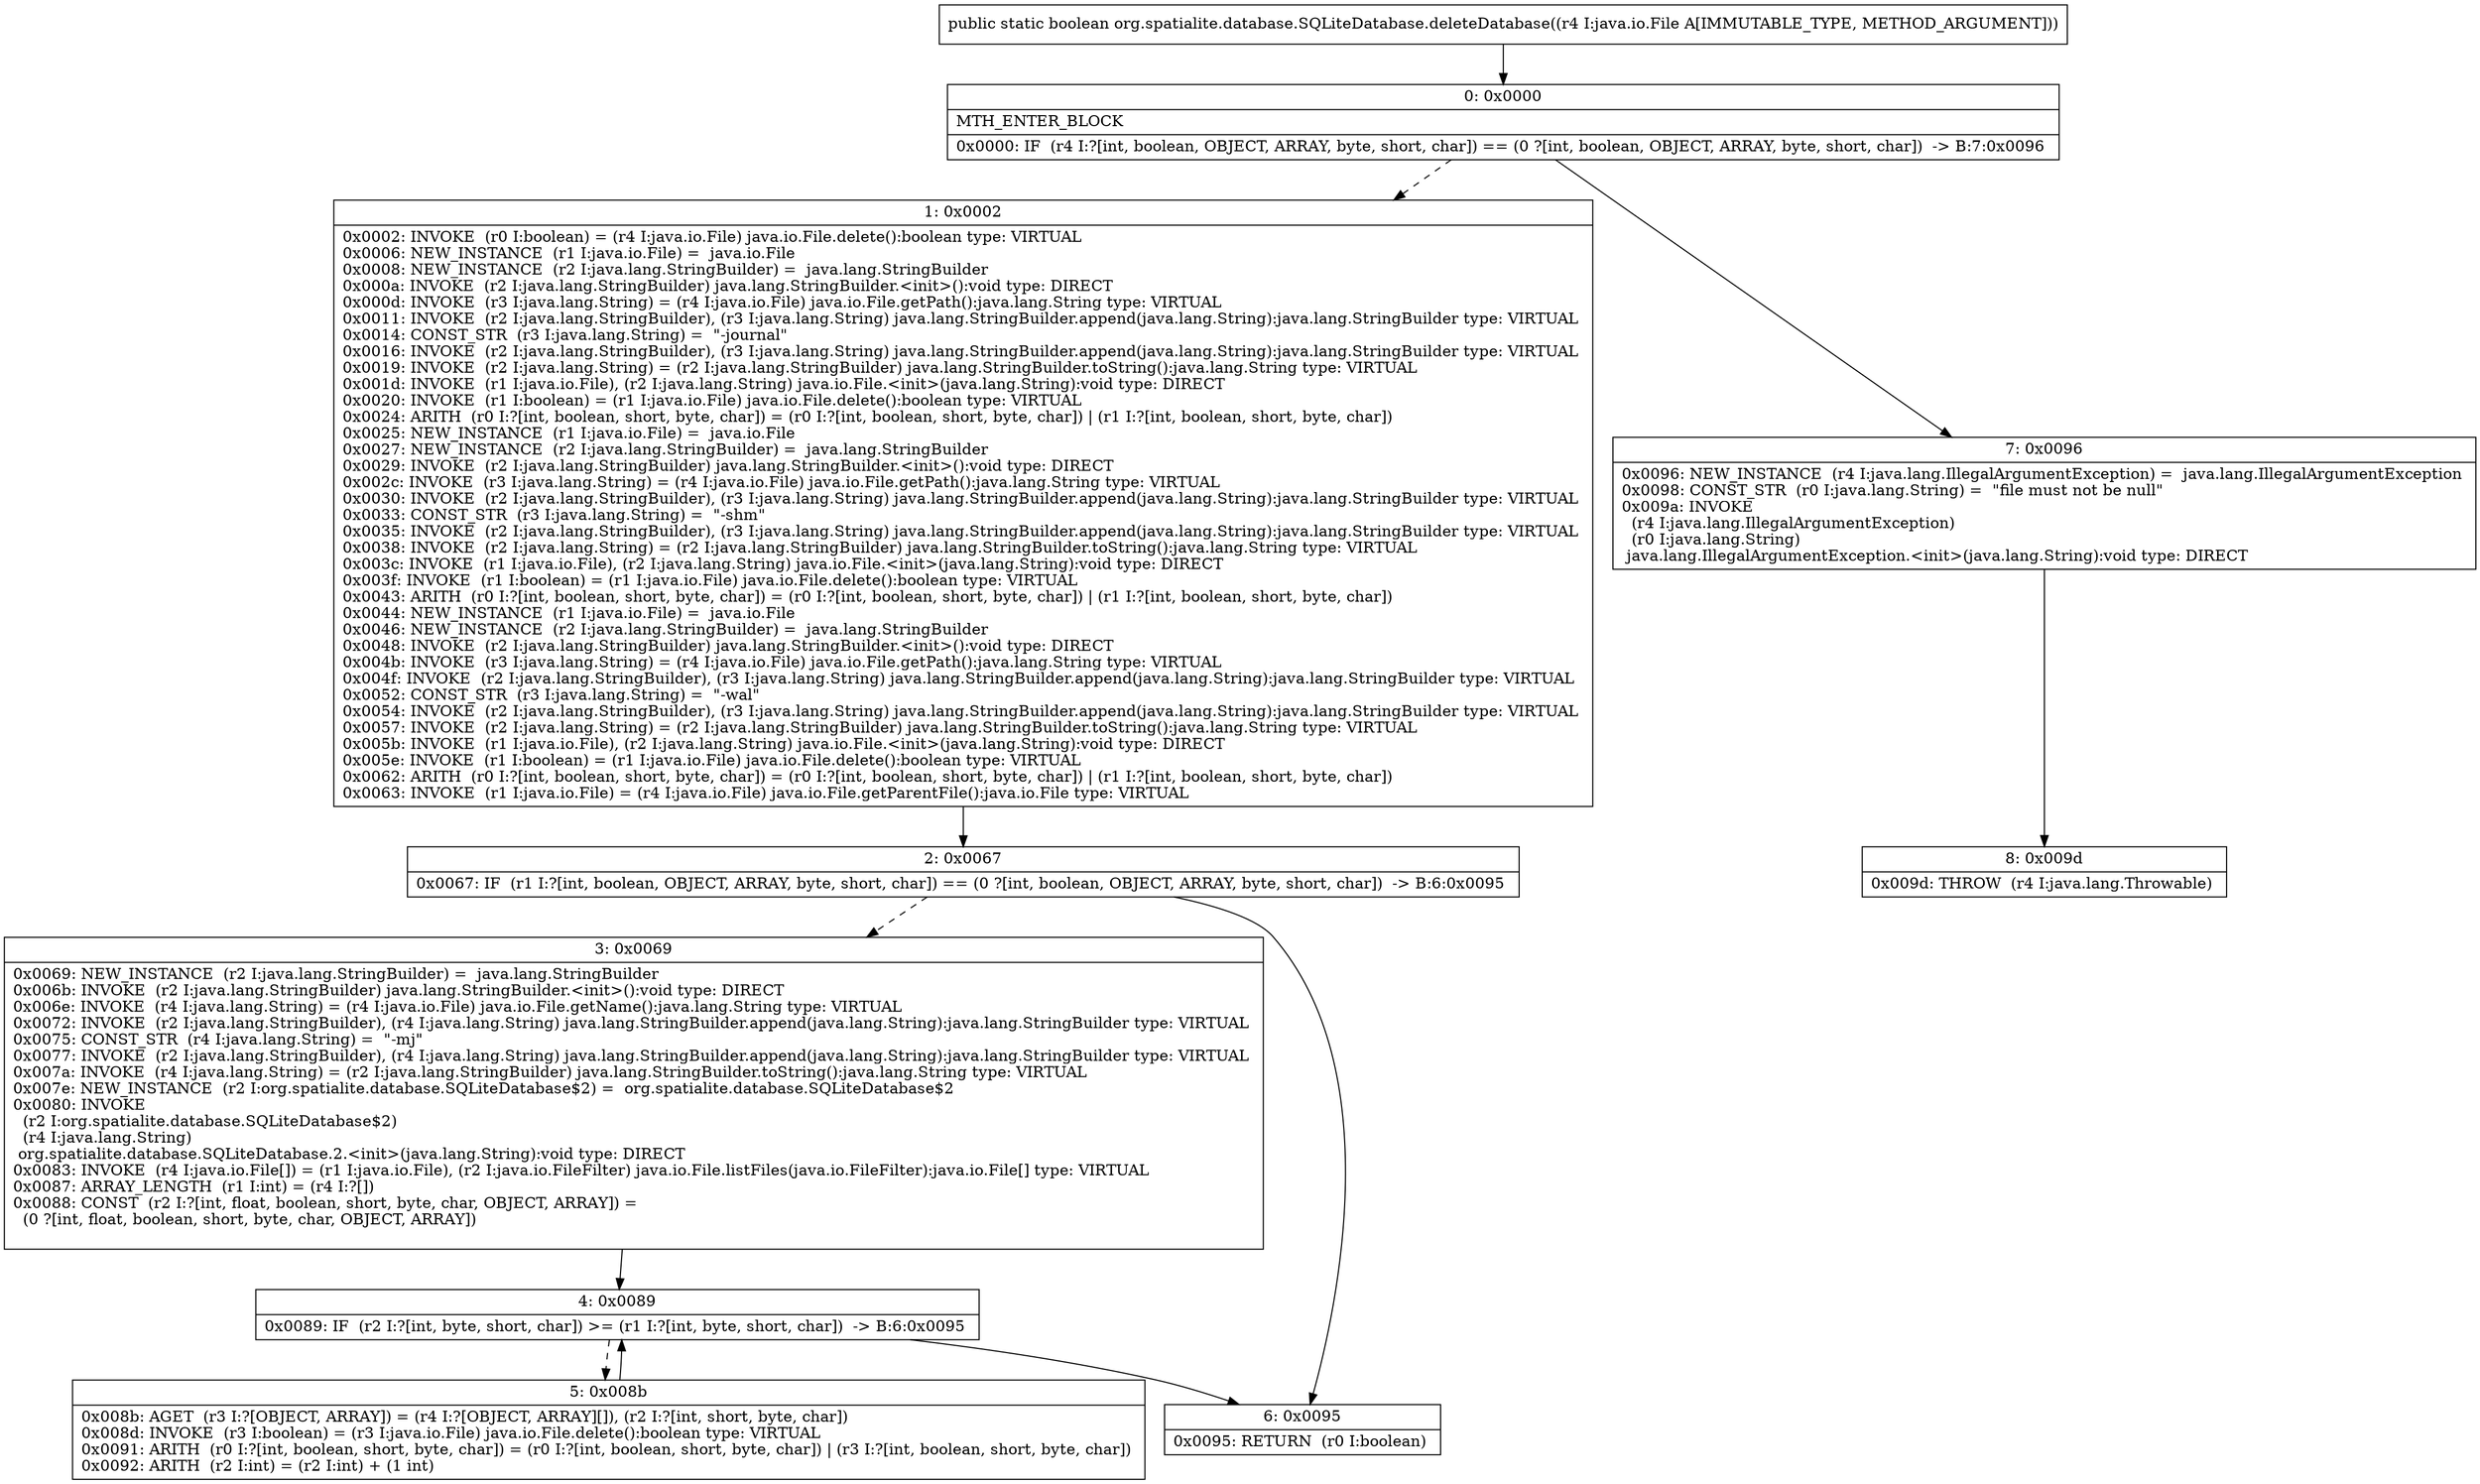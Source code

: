 digraph "CFG fororg.spatialite.database.SQLiteDatabase.deleteDatabase(Ljava\/io\/File;)Z" {
Node_0 [shape=record,label="{0\:\ 0x0000|MTH_ENTER_BLOCK\l|0x0000: IF  (r4 I:?[int, boolean, OBJECT, ARRAY, byte, short, char]) == (0 ?[int, boolean, OBJECT, ARRAY, byte, short, char])  \-\> B:7:0x0096 \l}"];
Node_1 [shape=record,label="{1\:\ 0x0002|0x0002: INVOKE  (r0 I:boolean) = (r4 I:java.io.File) java.io.File.delete():boolean type: VIRTUAL \l0x0006: NEW_INSTANCE  (r1 I:java.io.File) =  java.io.File \l0x0008: NEW_INSTANCE  (r2 I:java.lang.StringBuilder) =  java.lang.StringBuilder \l0x000a: INVOKE  (r2 I:java.lang.StringBuilder) java.lang.StringBuilder.\<init\>():void type: DIRECT \l0x000d: INVOKE  (r3 I:java.lang.String) = (r4 I:java.io.File) java.io.File.getPath():java.lang.String type: VIRTUAL \l0x0011: INVOKE  (r2 I:java.lang.StringBuilder), (r3 I:java.lang.String) java.lang.StringBuilder.append(java.lang.String):java.lang.StringBuilder type: VIRTUAL \l0x0014: CONST_STR  (r3 I:java.lang.String) =  \"\-journal\" \l0x0016: INVOKE  (r2 I:java.lang.StringBuilder), (r3 I:java.lang.String) java.lang.StringBuilder.append(java.lang.String):java.lang.StringBuilder type: VIRTUAL \l0x0019: INVOKE  (r2 I:java.lang.String) = (r2 I:java.lang.StringBuilder) java.lang.StringBuilder.toString():java.lang.String type: VIRTUAL \l0x001d: INVOKE  (r1 I:java.io.File), (r2 I:java.lang.String) java.io.File.\<init\>(java.lang.String):void type: DIRECT \l0x0020: INVOKE  (r1 I:boolean) = (r1 I:java.io.File) java.io.File.delete():boolean type: VIRTUAL \l0x0024: ARITH  (r0 I:?[int, boolean, short, byte, char]) = (r0 I:?[int, boolean, short, byte, char]) \| (r1 I:?[int, boolean, short, byte, char]) \l0x0025: NEW_INSTANCE  (r1 I:java.io.File) =  java.io.File \l0x0027: NEW_INSTANCE  (r2 I:java.lang.StringBuilder) =  java.lang.StringBuilder \l0x0029: INVOKE  (r2 I:java.lang.StringBuilder) java.lang.StringBuilder.\<init\>():void type: DIRECT \l0x002c: INVOKE  (r3 I:java.lang.String) = (r4 I:java.io.File) java.io.File.getPath():java.lang.String type: VIRTUAL \l0x0030: INVOKE  (r2 I:java.lang.StringBuilder), (r3 I:java.lang.String) java.lang.StringBuilder.append(java.lang.String):java.lang.StringBuilder type: VIRTUAL \l0x0033: CONST_STR  (r3 I:java.lang.String) =  \"\-shm\" \l0x0035: INVOKE  (r2 I:java.lang.StringBuilder), (r3 I:java.lang.String) java.lang.StringBuilder.append(java.lang.String):java.lang.StringBuilder type: VIRTUAL \l0x0038: INVOKE  (r2 I:java.lang.String) = (r2 I:java.lang.StringBuilder) java.lang.StringBuilder.toString():java.lang.String type: VIRTUAL \l0x003c: INVOKE  (r1 I:java.io.File), (r2 I:java.lang.String) java.io.File.\<init\>(java.lang.String):void type: DIRECT \l0x003f: INVOKE  (r1 I:boolean) = (r1 I:java.io.File) java.io.File.delete():boolean type: VIRTUAL \l0x0043: ARITH  (r0 I:?[int, boolean, short, byte, char]) = (r0 I:?[int, boolean, short, byte, char]) \| (r1 I:?[int, boolean, short, byte, char]) \l0x0044: NEW_INSTANCE  (r1 I:java.io.File) =  java.io.File \l0x0046: NEW_INSTANCE  (r2 I:java.lang.StringBuilder) =  java.lang.StringBuilder \l0x0048: INVOKE  (r2 I:java.lang.StringBuilder) java.lang.StringBuilder.\<init\>():void type: DIRECT \l0x004b: INVOKE  (r3 I:java.lang.String) = (r4 I:java.io.File) java.io.File.getPath():java.lang.String type: VIRTUAL \l0x004f: INVOKE  (r2 I:java.lang.StringBuilder), (r3 I:java.lang.String) java.lang.StringBuilder.append(java.lang.String):java.lang.StringBuilder type: VIRTUAL \l0x0052: CONST_STR  (r3 I:java.lang.String) =  \"\-wal\" \l0x0054: INVOKE  (r2 I:java.lang.StringBuilder), (r3 I:java.lang.String) java.lang.StringBuilder.append(java.lang.String):java.lang.StringBuilder type: VIRTUAL \l0x0057: INVOKE  (r2 I:java.lang.String) = (r2 I:java.lang.StringBuilder) java.lang.StringBuilder.toString():java.lang.String type: VIRTUAL \l0x005b: INVOKE  (r1 I:java.io.File), (r2 I:java.lang.String) java.io.File.\<init\>(java.lang.String):void type: DIRECT \l0x005e: INVOKE  (r1 I:boolean) = (r1 I:java.io.File) java.io.File.delete():boolean type: VIRTUAL \l0x0062: ARITH  (r0 I:?[int, boolean, short, byte, char]) = (r0 I:?[int, boolean, short, byte, char]) \| (r1 I:?[int, boolean, short, byte, char]) \l0x0063: INVOKE  (r1 I:java.io.File) = (r4 I:java.io.File) java.io.File.getParentFile():java.io.File type: VIRTUAL \l}"];
Node_2 [shape=record,label="{2\:\ 0x0067|0x0067: IF  (r1 I:?[int, boolean, OBJECT, ARRAY, byte, short, char]) == (0 ?[int, boolean, OBJECT, ARRAY, byte, short, char])  \-\> B:6:0x0095 \l}"];
Node_3 [shape=record,label="{3\:\ 0x0069|0x0069: NEW_INSTANCE  (r2 I:java.lang.StringBuilder) =  java.lang.StringBuilder \l0x006b: INVOKE  (r2 I:java.lang.StringBuilder) java.lang.StringBuilder.\<init\>():void type: DIRECT \l0x006e: INVOKE  (r4 I:java.lang.String) = (r4 I:java.io.File) java.io.File.getName():java.lang.String type: VIRTUAL \l0x0072: INVOKE  (r2 I:java.lang.StringBuilder), (r4 I:java.lang.String) java.lang.StringBuilder.append(java.lang.String):java.lang.StringBuilder type: VIRTUAL \l0x0075: CONST_STR  (r4 I:java.lang.String) =  \"\-mj\" \l0x0077: INVOKE  (r2 I:java.lang.StringBuilder), (r4 I:java.lang.String) java.lang.StringBuilder.append(java.lang.String):java.lang.StringBuilder type: VIRTUAL \l0x007a: INVOKE  (r4 I:java.lang.String) = (r2 I:java.lang.StringBuilder) java.lang.StringBuilder.toString():java.lang.String type: VIRTUAL \l0x007e: NEW_INSTANCE  (r2 I:org.spatialite.database.SQLiteDatabase$2) =  org.spatialite.database.SQLiteDatabase$2 \l0x0080: INVOKE  \l  (r2 I:org.spatialite.database.SQLiteDatabase$2)\l  (r4 I:java.lang.String)\l org.spatialite.database.SQLiteDatabase.2.\<init\>(java.lang.String):void type: DIRECT \l0x0083: INVOKE  (r4 I:java.io.File[]) = (r1 I:java.io.File), (r2 I:java.io.FileFilter) java.io.File.listFiles(java.io.FileFilter):java.io.File[] type: VIRTUAL \l0x0087: ARRAY_LENGTH  (r1 I:int) = (r4 I:?[]) \l0x0088: CONST  (r2 I:?[int, float, boolean, short, byte, char, OBJECT, ARRAY]) = \l  (0 ?[int, float, boolean, short, byte, char, OBJECT, ARRAY])\l \l}"];
Node_4 [shape=record,label="{4\:\ 0x0089|0x0089: IF  (r2 I:?[int, byte, short, char]) \>= (r1 I:?[int, byte, short, char])  \-\> B:6:0x0095 \l}"];
Node_5 [shape=record,label="{5\:\ 0x008b|0x008b: AGET  (r3 I:?[OBJECT, ARRAY]) = (r4 I:?[OBJECT, ARRAY][]), (r2 I:?[int, short, byte, char]) \l0x008d: INVOKE  (r3 I:boolean) = (r3 I:java.io.File) java.io.File.delete():boolean type: VIRTUAL \l0x0091: ARITH  (r0 I:?[int, boolean, short, byte, char]) = (r0 I:?[int, boolean, short, byte, char]) \| (r3 I:?[int, boolean, short, byte, char]) \l0x0092: ARITH  (r2 I:int) = (r2 I:int) + (1 int) \l}"];
Node_6 [shape=record,label="{6\:\ 0x0095|0x0095: RETURN  (r0 I:boolean) \l}"];
Node_7 [shape=record,label="{7\:\ 0x0096|0x0096: NEW_INSTANCE  (r4 I:java.lang.IllegalArgumentException) =  java.lang.IllegalArgumentException \l0x0098: CONST_STR  (r0 I:java.lang.String) =  \"file must not be null\" \l0x009a: INVOKE  \l  (r4 I:java.lang.IllegalArgumentException)\l  (r0 I:java.lang.String)\l java.lang.IllegalArgumentException.\<init\>(java.lang.String):void type: DIRECT \l}"];
Node_8 [shape=record,label="{8\:\ 0x009d|0x009d: THROW  (r4 I:java.lang.Throwable) \l}"];
MethodNode[shape=record,label="{public static boolean org.spatialite.database.SQLiteDatabase.deleteDatabase((r4 I:java.io.File A[IMMUTABLE_TYPE, METHOD_ARGUMENT])) }"];
MethodNode -> Node_0;
Node_0 -> Node_1[style=dashed];
Node_0 -> Node_7;
Node_1 -> Node_2;
Node_2 -> Node_3[style=dashed];
Node_2 -> Node_6;
Node_3 -> Node_4;
Node_4 -> Node_5[style=dashed];
Node_4 -> Node_6;
Node_5 -> Node_4;
Node_7 -> Node_8;
}

